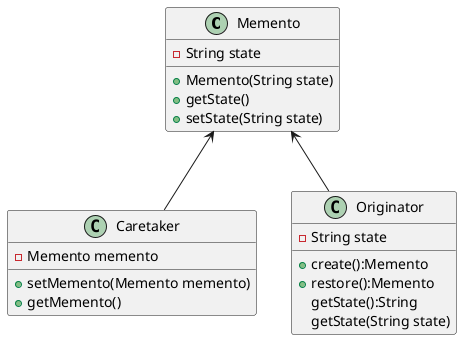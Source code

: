 @startuml

Memento <-- Caretaker
Memento <-- Originator
class Memento {
    -String state
    +Memento(String state)
    +getState()
    +setState(String state)
}
class Caretaker {
    -Memento memento
    +setMemento(Memento memento)
    +getMemento()
}
class Originator {
    -String state
    +create():Memento
    +restore():Memento
    getState():String
    getState(String state)
}

@enduml